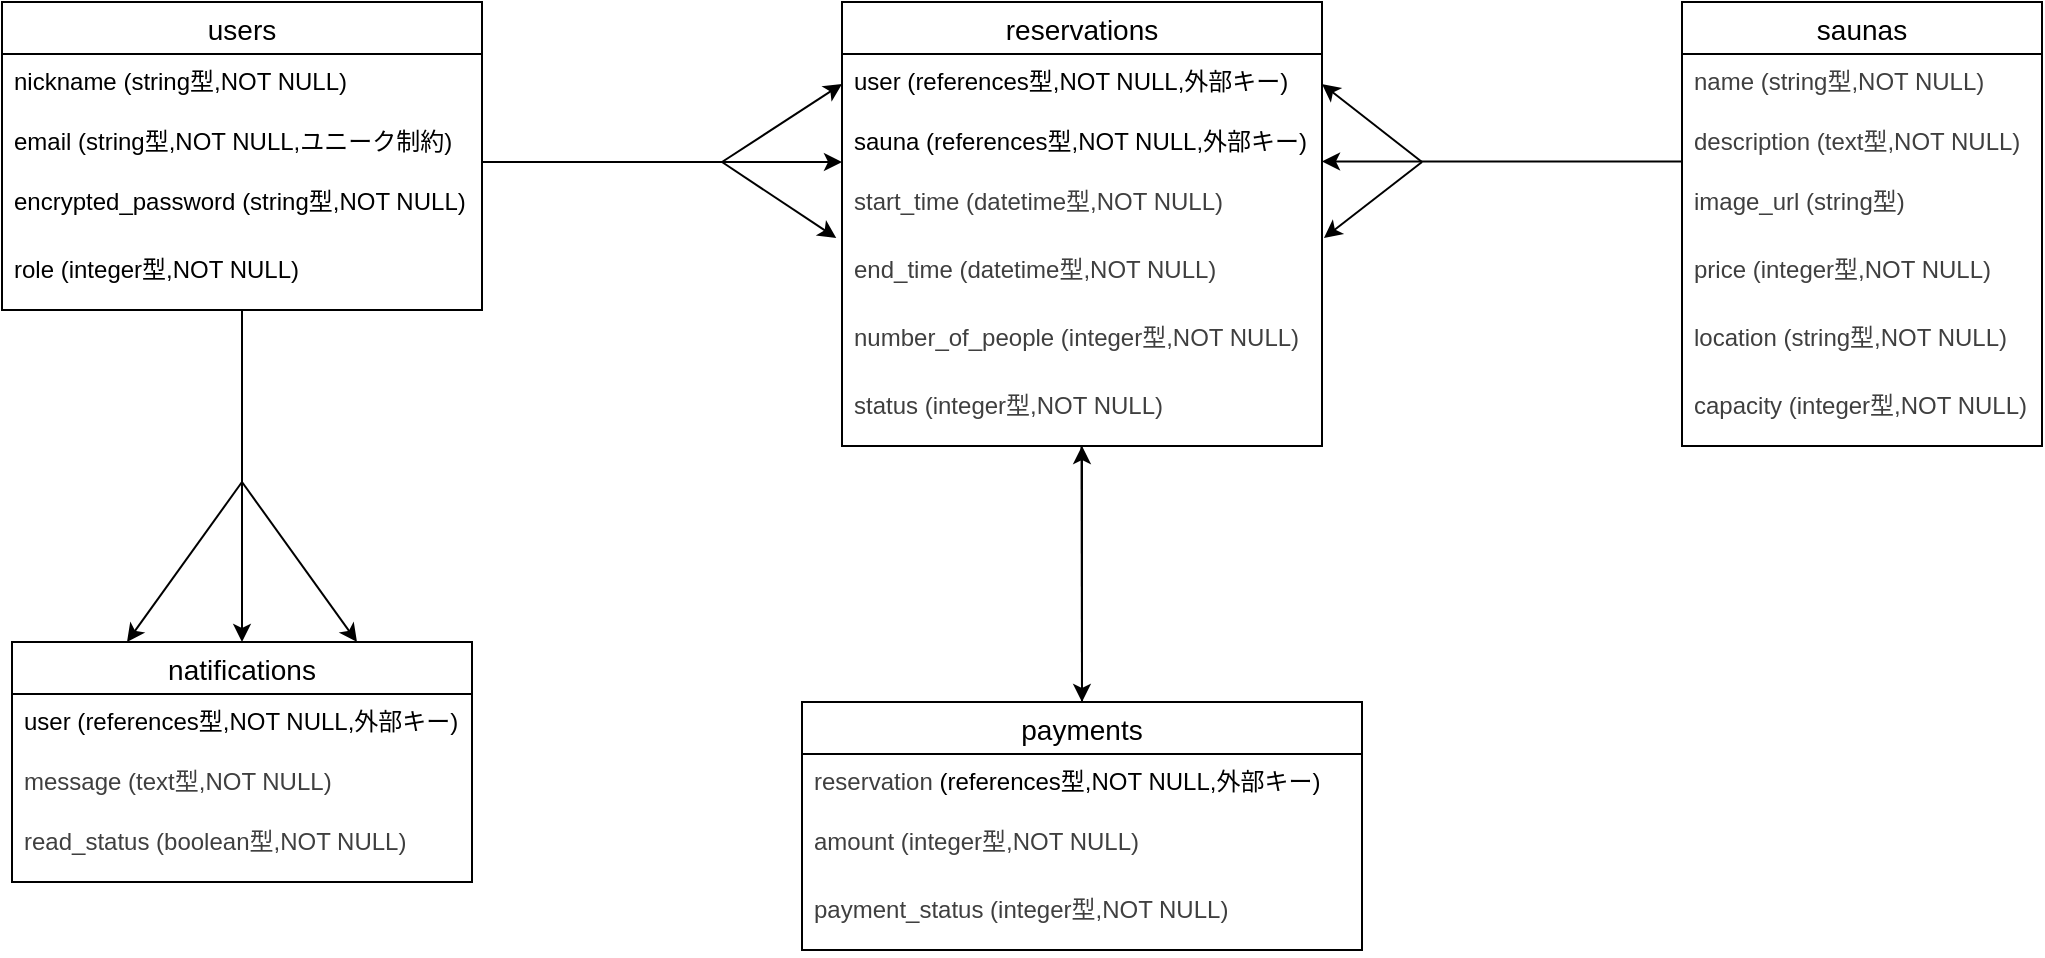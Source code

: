 <mxfile>
    <diagram id="wJXd_6um0iQ-nOtSXHfF" name="ページ1">
        <mxGraphModel dx="463" dy="547" grid="1" gridSize="10" guides="1" tooltips="1" connect="1" arrows="1" fold="1" page="1" pageScale="1" pageWidth="827" pageHeight="1169" math="0" shadow="0">
            <root>
                <mxCell id="0"/>
                <mxCell id="1" parent="0"/>
                <mxCell id="2" style="edgeStyle=none;html=1;exitX=0.5;exitY=0;exitDx=0;exitDy=0;entryX=0.5;entryY=1;entryDx=0;entryDy=0;" edge="1" parent="1" source="3" target="24">
                    <mxGeometry relative="1" as="geometry"/>
                </mxCell>
                <mxCell id="3" value="payments" style="swimlane;fontStyle=0;childLayout=stackLayout;horizontal=1;startSize=26;horizontalStack=0;resizeParent=1;resizeParentMax=0;resizeLast=0;collapsible=1;marginBottom=0;align=center;fontSize=14;" vertex="1" parent="1">
                    <mxGeometry x="440" y="390" width="280" height="124" as="geometry"/>
                </mxCell>
                <mxCell id="4" value="&lt;span style=&quot;scrollbar-color: light-dark(#e2e2e2, #4b4b4b)&lt;br/&gt;&#x9;&#x9;&#x9;&#x9;&#x9;light-dark(#fbfbfb, var(--dark-panel-color)); color: rgb(0, 0, 0);&quot;&gt;&lt;span style=&quot;color: rgb(63, 63, 63);&quot;&gt;reservation&lt;/span&gt;&amp;nbsp;(&lt;/span&gt;&lt;span style=&quot;scrollbar-color: light-dark(#e2e2e2, #4b4b4b)&lt;br/&gt;&#x9;&#x9;&#x9;&#x9;&#x9;light-dark(#fbfbfb, var(--dark-panel-color)); background-color: transparent;&quot;&gt;references&lt;/span&gt;&lt;span style=&quot;scrollbar-color: light-dark(#e2e2e2, #4b4b4b)&lt;br/&gt;&#x9;&#x9;&#x9;&#x9;&#x9;light-dark(#fbfbfb, var(--dark-panel-color)); background-color: transparent;&quot;&gt;型,NOT NULL,外部キー)&lt;/span&gt;" style="text;strokeColor=none;fillColor=none;spacingLeft=4;spacingRight=4;overflow=hidden;rotatable=0;points=[[0,0.5],[1,0.5]];portConstraint=eastwest;fontSize=12;whiteSpace=wrap;html=1;" vertex="1" parent="3">
                    <mxGeometry y="26" width="280" height="30" as="geometry"/>
                </mxCell>
                <mxCell id="5" value="&lt;span style=&quot;color: rgb(63, 63, 63);&quot;&gt;amount (integer型,NOT NULL)&lt;/span&gt;" style="text;strokeColor=none;fillColor=none;spacingLeft=4;spacingRight=4;overflow=hidden;rotatable=0;points=[[0,0.5],[1,0.5]];portConstraint=eastwest;fontSize=12;whiteSpace=wrap;html=1;" vertex="1" parent="3">
                    <mxGeometry y="56" width="280" height="34" as="geometry"/>
                </mxCell>
                <mxCell id="6" value="&lt;span style=&quot;color: rgb(63, 63, 63);&quot;&gt;payment_status (integer型,NOT NULL)&lt;/span&gt;" style="text;strokeColor=none;fillColor=none;spacingLeft=4;spacingRight=4;overflow=hidden;rotatable=0;points=[[0,0.5],[1,0.5]];portConstraint=eastwest;fontSize=12;whiteSpace=wrap;html=1;" vertex="1" parent="3">
                    <mxGeometry y="90" width="280" height="34" as="geometry"/>
                </mxCell>
                <mxCell id="7" style="edgeStyle=none;html=1;entryX=0;entryY=0.5;entryDx=0;entryDy=0;" edge="1" parent="1" target="25">
                    <mxGeometry relative="1" as="geometry">
                        <mxPoint x="400" y="120" as="sourcePoint"/>
                        <mxPoint x="400" y="100" as="targetPoint"/>
                    </mxGeometry>
                </mxCell>
                <mxCell id="8" value="users" style="swimlane;fontStyle=0;childLayout=stackLayout;horizontal=1;startSize=26;horizontalStack=0;resizeParent=1;resizeParentMax=0;resizeLast=0;collapsible=1;marginBottom=0;align=center;fontSize=14;" vertex="1" parent="1">
                    <mxGeometry x="40" y="40" width="240" height="154" as="geometry"/>
                </mxCell>
                <mxCell id="9" value="&lt;span style=&quot;color: rgb(0, 0, 0);&quot;&gt;&lt;font style=&quot;font-size: 12px;&quot;&gt;nickname (string型,NOT NULL)&lt;/font&gt;&lt;/span&gt;" style="text;strokeColor=none;fillColor=none;spacingLeft=4;spacingRight=4;overflow=hidden;rotatable=0;points=[[0,0.5],[1,0.5]];portConstraint=eastwest;fontSize=12;whiteSpace=wrap;html=1;" vertex="1" parent="8">
                    <mxGeometry y="26" width="240" height="30" as="geometry"/>
                </mxCell>
                <mxCell id="10" value="&lt;span style=&quot;color: rgb(0, 0, 0);&quot;&gt;&lt;font style=&quot;font-size: 12px;&quot;&gt;email (string型,NOT NULL,ユニーク制約&lt;/font&gt;&lt;/span&gt;&lt;span style=&quot;background-color: transparent;&quot;&gt;)&lt;/span&gt;" style="text;strokeColor=none;fillColor=none;spacingLeft=4;spacingRight=4;overflow=hidden;rotatable=0;points=[[0,0.5],[1,0.5]];portConstraint=eastwest;fontSize=12;whiteSpace=wrap;html=1;" vertex="1" parent="8">
                    <mxGeometry y="56" width="240" height="30" as="geometry"/>
                </mxCell>
                <mxCell id="11" value="&lt;span style=&quot;color: rgb(0, 0, 0);&quot;&gt;&lt;font style=&quot;font-size: 12px;&quot;&gt;encrypted_password (string型,NOT NULL)&lt;/font&gt;&lt;/span&gt;" style="text;strokeColor=none;fillColor=none;spacingLeft=4;spacingRight=4;overflow=hidden;rotatable=0;points=[[0,0.5],[1,0.5]];portConstraint=eastwest;fontSize=12;whiteSpace=wrap;html=1;" vertex="1" parent="8">
                    <mxGeometry y="86" width="240" height="34" as="geometry"/>
                </mxCell>
                <mxCell id="12" value="&lt;span style=&quot;color: rgb(0, 0, 0);&quot;&gt;&lt;font style=&quot;font-size: 12px;&quot;&gt;role (integer型,NOT NULL)&lt;/font&gt;&lt;/span&gt;" style="text;strokeColor=none;fillColor=none;spacingLeft=4;spacingRight=4;overflow=hidden;rotatable=0;points=[[0,0.5],[1,0.5]];portConstraint=eastwest;fontSize=12;whiteSpace=wrap;html=1;" vertex="1" parent="8">
                    <mxGeometry y="120" width="240" height="34" as="geometry"/>
                </mxCell>
                <mxCell id="13" value="natifications" style="swimlane;fontStyle=0;childLayout=stackLayout;horizontal=1;startSize=26;horizontalStack=0;resizeParent=1;resizeParentMax=0;resizeLast=0;collapsible=1;marginBottom=0;align=center;fontSize=14;" vertex="1" parent="1">
                    <mxGeometry x="45" y="360" width="230" height="120" as="geometry"/>
                </mxCell>
                <mxCell id="14" value="&lt;span style=&quot;scrollbar-color: light-dark(#e2e2e2, #4b4b4b)&lt;br/&gt;&#x9;&#x9;&#x9;&#x9;&#x9;light-dark(#fbfbfb, var(--dark-panel-color)); background-color: transparent;&quot;&gt;user&lt;/span&gt;&lt;span style=&quot;scrollbar-color: light-dark(#e2e2e2, #4b4b4b)&lt;br/&gt;&#x9;&#x9;&#x9;&#x9;&#x9;light-dark(#fbfbfb, var(--dark-panel-color)); color: rgb(0, 0, 0);&quot;&gt;&amp;nbsp;(&lt;/span&gt;&lt;span style=&quot;scrollbar-color: light-dark(#e2e2e2, #4b4b4b)&lt;br/&gt;&#x9;&#x9;&#x9;&#x9;&#x9;light-dark(#fbfbfb, var(--dark-panel-color)); background-color: transparent;&quot;&gt;references&lt;/span&gt;&lt;span style=&quot;scrollbar-color: light-dark(#e2e2e2, #4b4b4b)&lt;br/&gt;&#x9;&#x9;&#x9;&#x9;&#x9;light-dark(#fbfbfb, var(--dark-panel-color)); background-color: transparent;&quot;&gt;型,NOT NULL,外部キー)&lt;/span&gt;" style="text;strokeColor=none;fillColor=none;spacingLeft=4;spacingRight=4;overflow=hidden;rotatable=0;points=[[0,0.5],[1,0.5]];portConstraint=eastwest;fontSize=12;whiteSpace=wrap;html=1;" vertex="1" parent="13">
                    <mxGeometry y="26" width="230" height="30" as="geometry"/>
                </mxCell>
                <mxCell id="15" value="&lt;span style=&quot;color: rgb(63, 63, 63);&quot;&gt;message (text型,NOT NULL)&lt;/span&gt;" style="text;strokeColor=none;fillColor=none;spacingLeft=4;spacingRight=4;overflow=hidden;rotatable=0;points=[[0,0.5],[1,0.5]];portConstraint=eastwest;fontSize=12;whiteSpace=wrap;html=1;" vertex="1" parent="13">
                    <mxGeometry y="56" width="230" height="30" as="geometry"/>
                </mxCell>
                <mxCell id="16" value="&lt;span style=&quot;color: rgb(63, 63, 63);&quot;&gt;read_status (boolean型,NOT NULL)&lt;/span&gt;" style="text;strokeColor=none;fillColor=none;spacingLeft=4;spacingRight=4;overflow=hidden;rotatable=0;points=[[0,0.5],[1,0.5]];portConstraint=eastwest;fontSize=12;whiteSpace=wrap;html=1;" vertex="1" parent="13">
                    <mxGeometry y="86" width="230" height="34" as="geometry"/>
                </mxCell>
                <mxCell id="17" value="saunas" style="swimlane;fontStyle=0;childLayout=stackLayout;horizontal=1;startSize=26;horizontalStack=0;resizeParent=1;resizeParentMax=0;resizeLast=0;collapsible=1;marginBottom=0;align=center;fontSize=14;" vertex="1" parent="1">
                    <mxGeometry x="880" y="40" width="180" height="222" as="geometry"/>
                </mxCell>
                <mxCell id="18" value="&lt;span style=&quot;color: rgb(63, 63, 63);&quot;&gt;name (string型,NOT NULL)&lt;/span&gt;" style="text;strokeColor=none;fillColor=none;spacingLeft=4;spacingRight=4;overflow=hidden;rotatable=0;points=[[0,0.5],[1,0.5]];portConstraint=eastwest;fontSize=12;whiteSpace=wrap;html=1;" vertex="1" parent="17">
                    <mxGeometry y="26" width="180" height="30" as="geometry"/>
                </mxCell>
                <mxCell id="19" value="&lt;span style=&quot;color: rgb(63, 63, 63);&quot;&gt;description (text型,NOT NULL)&lt;/span&gt;" style="text;strokeColor=none;fillColor=none;spacingLeft=4;spacingRight=4;overflow=hidden;rotatable=0;points=[[0,0.5],[1,0.5]];portConstraint=eastwest;fontSize=12;whiteSpace=wrap;html=1;" vertex="1" parent="17">
                    <mxGeometry y="56" width="180" height="30" as="geometry"/>
                </mxCell>
                <mxCell id="20" value="&lt;span style=&quot;color: rgb(63, 63, 63);&quot;&gt;image_url (string型)&lt;/span&gt;" style="text;strokeColor=none;fillColor=none;spacingLeft=4;spacingRight=4;overflow=hidden;rotatable=0;points=[[0,0.5],[1,0.5]];portConstraint=eastwest;fontSize=12;whiteSpace=wrap;html=1;" vertex="1" parent="17">
                    <mxGeometry y="86" width="180" height="34" as="geometry"/>
                </mxCell>
                <mxCell id="21" value="&lt;span style=&quot;color: rgb(63, 63, 63);&quot;&gt;price (integer型,NOT NULL)&lt;/span&gt;" style="text;strokeColor=none;fillColor=none;spacingLeft=4;spacingRight=4;overflow=hidden;rotatable=0;points=[[0,0.5],[1,0.5]];portConstraint=eastwest;fontSize=12;whiteSpace=wrap;html=1;" vertex="1" parent="17">
                    <mxGeometry y="120" width="180" height="34" as="geometry"/>
                </mxCell>
                <mxCell id="22" value="&lt;span style=&quot;color: rgb(63, 63, 63);&quot;&gt;location (string型,NOT NULL)&lt;/span&gt;" style="text;strokeColor=none;fillColor=none;spacingLeft=4;spacingRight=4;overflow=hidden;rotatable=0;points=[[0,0.5],[1,0.5]];portConstraint=eastwest;fontSize=12;whiteSpace=wrap;html=1;" vertex="1" parent="17">
                    <mxGeometry y="154" width="180" height="34" as="geometry"/>
                </mxCell>
                <mxCell id="23" value="&lt;span style=&quot;color: rgb(63, 63, 63);&quot;&gt;capacity (integer型,NOT NULL)&lt;/span&gt;" style="text;strokeColor=none;fillColor=none;spacingLeft=4;spacingRight=4;overflow=hidden;rotatable=0;points=[[0,0.5],[1,0.5]];portConstraint=eastwest;fontSize=12;whiteSpace=wrap;html=1;" vertex="1" parent="17">
                    <mxGeometry y="188" width="180" height="34" as="geometry"/>
                </mxCell>
                <mxCell id="24" value="reservations" style="swimlane;fontStyle=0;childLayout=stackLayout;horizontal=1;startSize=26;horizontalStack=0;resizeParent=1;resizeParentMax=0;resizeLast=0;collapsible=1;marginBottom=0;align=center;fontSize=14;" vertex="1" parent="1">
                    <mxGeometry x="460" y="40" width="240" height="222" as="geometry"/>
                </mxCell>
                <mxCell id="25" value="&lt;span style=&quot;scrollbar-color: light-dark(#e2e2e2, #4b4b4b)&lt;br/&gt;&#x9;&#x9;&#x9;&#x9;&#x9;light-dark(#fbfbfb, var(--dark-panel-color)); background-color: transparent;&quot;&gt;user&lt;/span&gt;&lt;span style=&quot;scrollbar-color: light-dark(#e2e2e2, #4b4b4b)&lt;br/&gt;&#x9;&#x9;&#x9;&#x9;&#x9;light-dark(#fbfbfb, var(--dark-panel-color)); color: rgb(0, 0, 0);&quot;&gt;&amp;nbsp;(&lt;/span&gt;&lt;span style=&quot;scrollbar-color: light-dark(#e2e2e2, #4b4b4b)&lt;br/&gt;&#x9;&#x9;&#x9;&#x9;&#x9;light-dark(#fbfbfb, var(--dark-panel-color)); background-color: transparent;&quot;&gt;references&lt;/span&gt;&lt;span style=&quot;scrollbar-color: light-dark(#e2e2e2, #4b4b4b)&lt;br/&gt;&#x9;&#x9;&#x9;&#x9;&#x9;light-dark(#fbfbfb, var(--dark-panel-color)); background-color: transparent;&quot;&gt;型,NOT NULL,外部キー)&lt;/span&gt;" style="text;strokeColor=none;fillColor=none;spacingLeft=4;spacingRight=4;overflow=hidden;rotatable=0;points=[[0,0.5],[1,0.5]];portConstraint=eastwest;fontSize=12;whiteSpace=wrap;html=1;" vertex="1" parent="24">
                    <mxGeometry y="26" width="240" height="30" as="geometry"/>
                </mxCell>
                <mxCell id="26" value="&lt;span style=&quot;scrollbar-color: light-dark(#e2e2e2, #4b4b4b)&lt;br/&gt;&#x9;&#x9;&#x9;&#x9;&#x9;light-dark(#fbfbfb, var(--dark-panel-color)); background-color: transparent;&quot;&gt;sauna&lt;/span&gt;&lt;span style=&quot;scrollbar-color: light-dark(#e2e2e2, #4b4b4b)&lt;br/&gt;&#x9;&#x9;&#x9;&#x9;&#x9;light-dark(#fbfbfb, var(--dark-panel-color)); color: rgb(0, 0, 0);&quot;&gt;&amp;nbsp;(&lt;/span&gt;&lt;span style=&quot;scrollbar-color: light-dark(#e2e2e2, #4b4b4b)&lt;br/&gt;&#x9;&#x9;&#x9;&#x9;&#x9;light-dark(#fbfbfb, var(--dark-panel-color)); background-color: transparent;&quot;&gt;references&lt;/span&gt;&lt;span style=&quot;scrollbar-color: light-dark(#e2e2e2, #4b4b4b)&lt;br/&gt;&#x9;&#x9;&#x9;&#x9;&#x9;light-dark(#fbfbfb, var(--dark-panel-color)); background-color: transparent;&quot;&gt;型,NOT NULL,外部キー)&lt;/span&gt;" style="text;strokeColor=none;fillColor=none;spacingLeft=4;spacingRight=4;overflow=hidden;rotatable=0;points=[[0,0.5],[1,0.5]];portConstraint=eastwest;fontSize=12;whiteSpace=wrap;html=1;" vertex="1" parent="24">
                    <mxGeometry y="56" width="240" height="30" as="geometry"/>
                </mxCell>
                <mxCell id="27" value="&lt;span style=&quot;color: rgb(63, 63, 63);&quot;&gt;start_time (datetime型,NOT NULL)&lt;/span&gt;" style="text;strokeColor=none;fillColor=none;spacingLeft=4;spacingRight=4;overflow=hidden;rotatable=0;points=[[0,0.5],[1,0.5]];portConstraint=eastwest;fontSize=12;whiteSpace=wrap;html=1;" vertex="1" parent="24">
                    <mxGeometry y="86" width="240" height="34" as="geometry"/>
                </mxCell>
                <mxCell id="28" value="&lt;span style=&quot;color: rgb(63, 63, 63);&quot;&gt;end_time (datetime型,NOT NULL)&lt;/span&gt;" style="text;strokeColor=none;fillColor=none;spacingLeft=4;spacingRight=4;overflow=hidden;rotatable=0;points=[[0,0.5],[1,0.5]];portConstraint=eastwest;fontSize=12;whiteSpace=wrap;html=1;" vertex="1" parent="24">
                    <mxGeometry y="120" width="240" height="34" as="geometry"/>
                </mxCell>
                <mxCell id="29" value="&lt;span style=&quot;color: rgb(63, 63, 63);&quot;&gt;number_of_people (integer型,NOT NULL)&lt;/span&gt;" style="text;strokeColor=none;fillColor=none;spacingLeft=4;spacingRight=4;overflow=hidden;rotatable=0;points=[[0,0.5],[1,0.5]];portConstraint=eastwest;fontSize=12;whiteSpace=wrap;html=1;" vertex="1" parent="24">
                    <mxGeometry y="154" width="240" height="34" as="geometry"/>
                </mxCell>
                <mxCell id="30" value="&lt;span style=&quot;color: rgb(63, 63, 63);&quot;&gt;status (integer型,NOT NULL)&lt;/span&gt;" style="text;strokeColor=none;fillColor=none;spacingLeft=4;spacingRight=4;overflow=hidden;rotatable=0;points=[[0,0.5],[1,0.5]];portConstraint=eastwest;fontSize=12;whiteSpace=wrap;html=1;" vertex="1" parent="24">
                    <mxGeometry y="188" width="240" height="34" as="geometry"/>
                </mxCell>
                <mxCell id="31" style="edgeStyle=none;html=1;exitX=1;exitY=0.5;exitDx=0;exitDy=0;" edge="1" parent="1">
                    <mxGeometry relative="1" as="geometry">
                        <mxPoint x="280" y="120" as="sourcePoint"/>
                        <mxPoint x="460" y="120" as="targetPoint"/>
                    </mxGeometry>
                </mxCell>
                <mxCell id="32" style="edgeStyle=none;html=1;exitX=0;exitY=0.5;exitDx=0;exitDy=0;entryX=1;entryY=0.5;entryDx=0;entryDy=0;" edge="1" parent="1">
                    <mxGeometry relative="1" as="geometry">
                        <mxPoint x="880" y="119.74" as="sourcePoint"/>
                        <mxPoint x="700" y="119.74" as="targetPoint"/>
                    </mxGeometry>
                </mxCell>
                <mxCell id="33" style="edgeStyle=none;html=1;exitX=0.5;exitY=1;exitDx=0;exitDy=0;entryX=0.5;entryY=0;entryDx=0;entryDy=0;" edge="1" parent="1" source="8" target="13">
                    <mxGeometry relative="1" as="geometry"/>
                </mxCell>
                <mxCell id="34" style="edgeStyle=none;html=1;exitX=0.499;exitY=1.008;exitDx=0;exitDy=0;entryX=0.5;entryY=0;entryDx=0;entryDy=0;exitPerimeter=0;" edge="1" parent="1" source="30" target="3">
                    <mxGeometry relative="1" as="geometry"/>
                </mxCell>
                <mxCell id="35" style="edgeStyle=none;html=1;entryX=0.75;entryY=0;entryDx=0;entryDy=0;" edge="1" parent="1" target="13">
                    <mxGeometry relative="1" as="geometry">
                        <mxPoint x="160" y="280" as="sourcePoint"/>
                    </mxGeometry>
                </mxCell>
                <mxCell id="36" style="edgeStyle=none;html=1;entryX=0.25;entryY=0;entryDx=0;entryDy=0;" edge="1" parent="1" target="13">
                    <mxGeometry relative="1" as="geometry">
                        <mxPoint x="160" y="280" as="sourcePoint"/>
                    </mxGeometry>
                </mxCell>
                <mxCell id="37" style="edgeStyle=none;html=1;entryX=-0.012;entryY=-0.059;entryDx=0;entryDy=0;entryPerimeter=0;" edge="1" parent="1" target="28">
                    <mxGeometry relative="1" as="geometry">
                        <mxPoint x="400" y="120" as="sourcePoint"/>
                        <mxPoint x="459.52" y="124.096" as="targetPoint"/>
                    </mxGeometry>
                </mxCell>
                <mxCell id="38" style="edgeStyle=none;html=1;entryX=1.004;entryY=-0.059;entryDx=0;entryDy=0;entryPerimeter=0;" edge="1" parent="1" target="28">
                    <mxGeometry relative="1" as="geometry">
                        <mxPoint x="750" y="120" as="sourcePoint"/>
                    </mxGeometry>
                </mxCell>
                <mxCell id="39" style="edgeStyle=none;html=1;entryX=1;entryY=0.5;entryDx=0;entryDy=0;" edge="1" parent="1">
                    <mxGeometry relative="1" as="geometry">
                        <mxPoint x="750" y="120" as="sourcePoint"/>
                        <mxPoint x="700" y="81" as="targetPoint"/>
                    </mxGeometry>
                </mxCell>
            </root>
        </mxGraphModel>
    </diagram>
</mxfile>